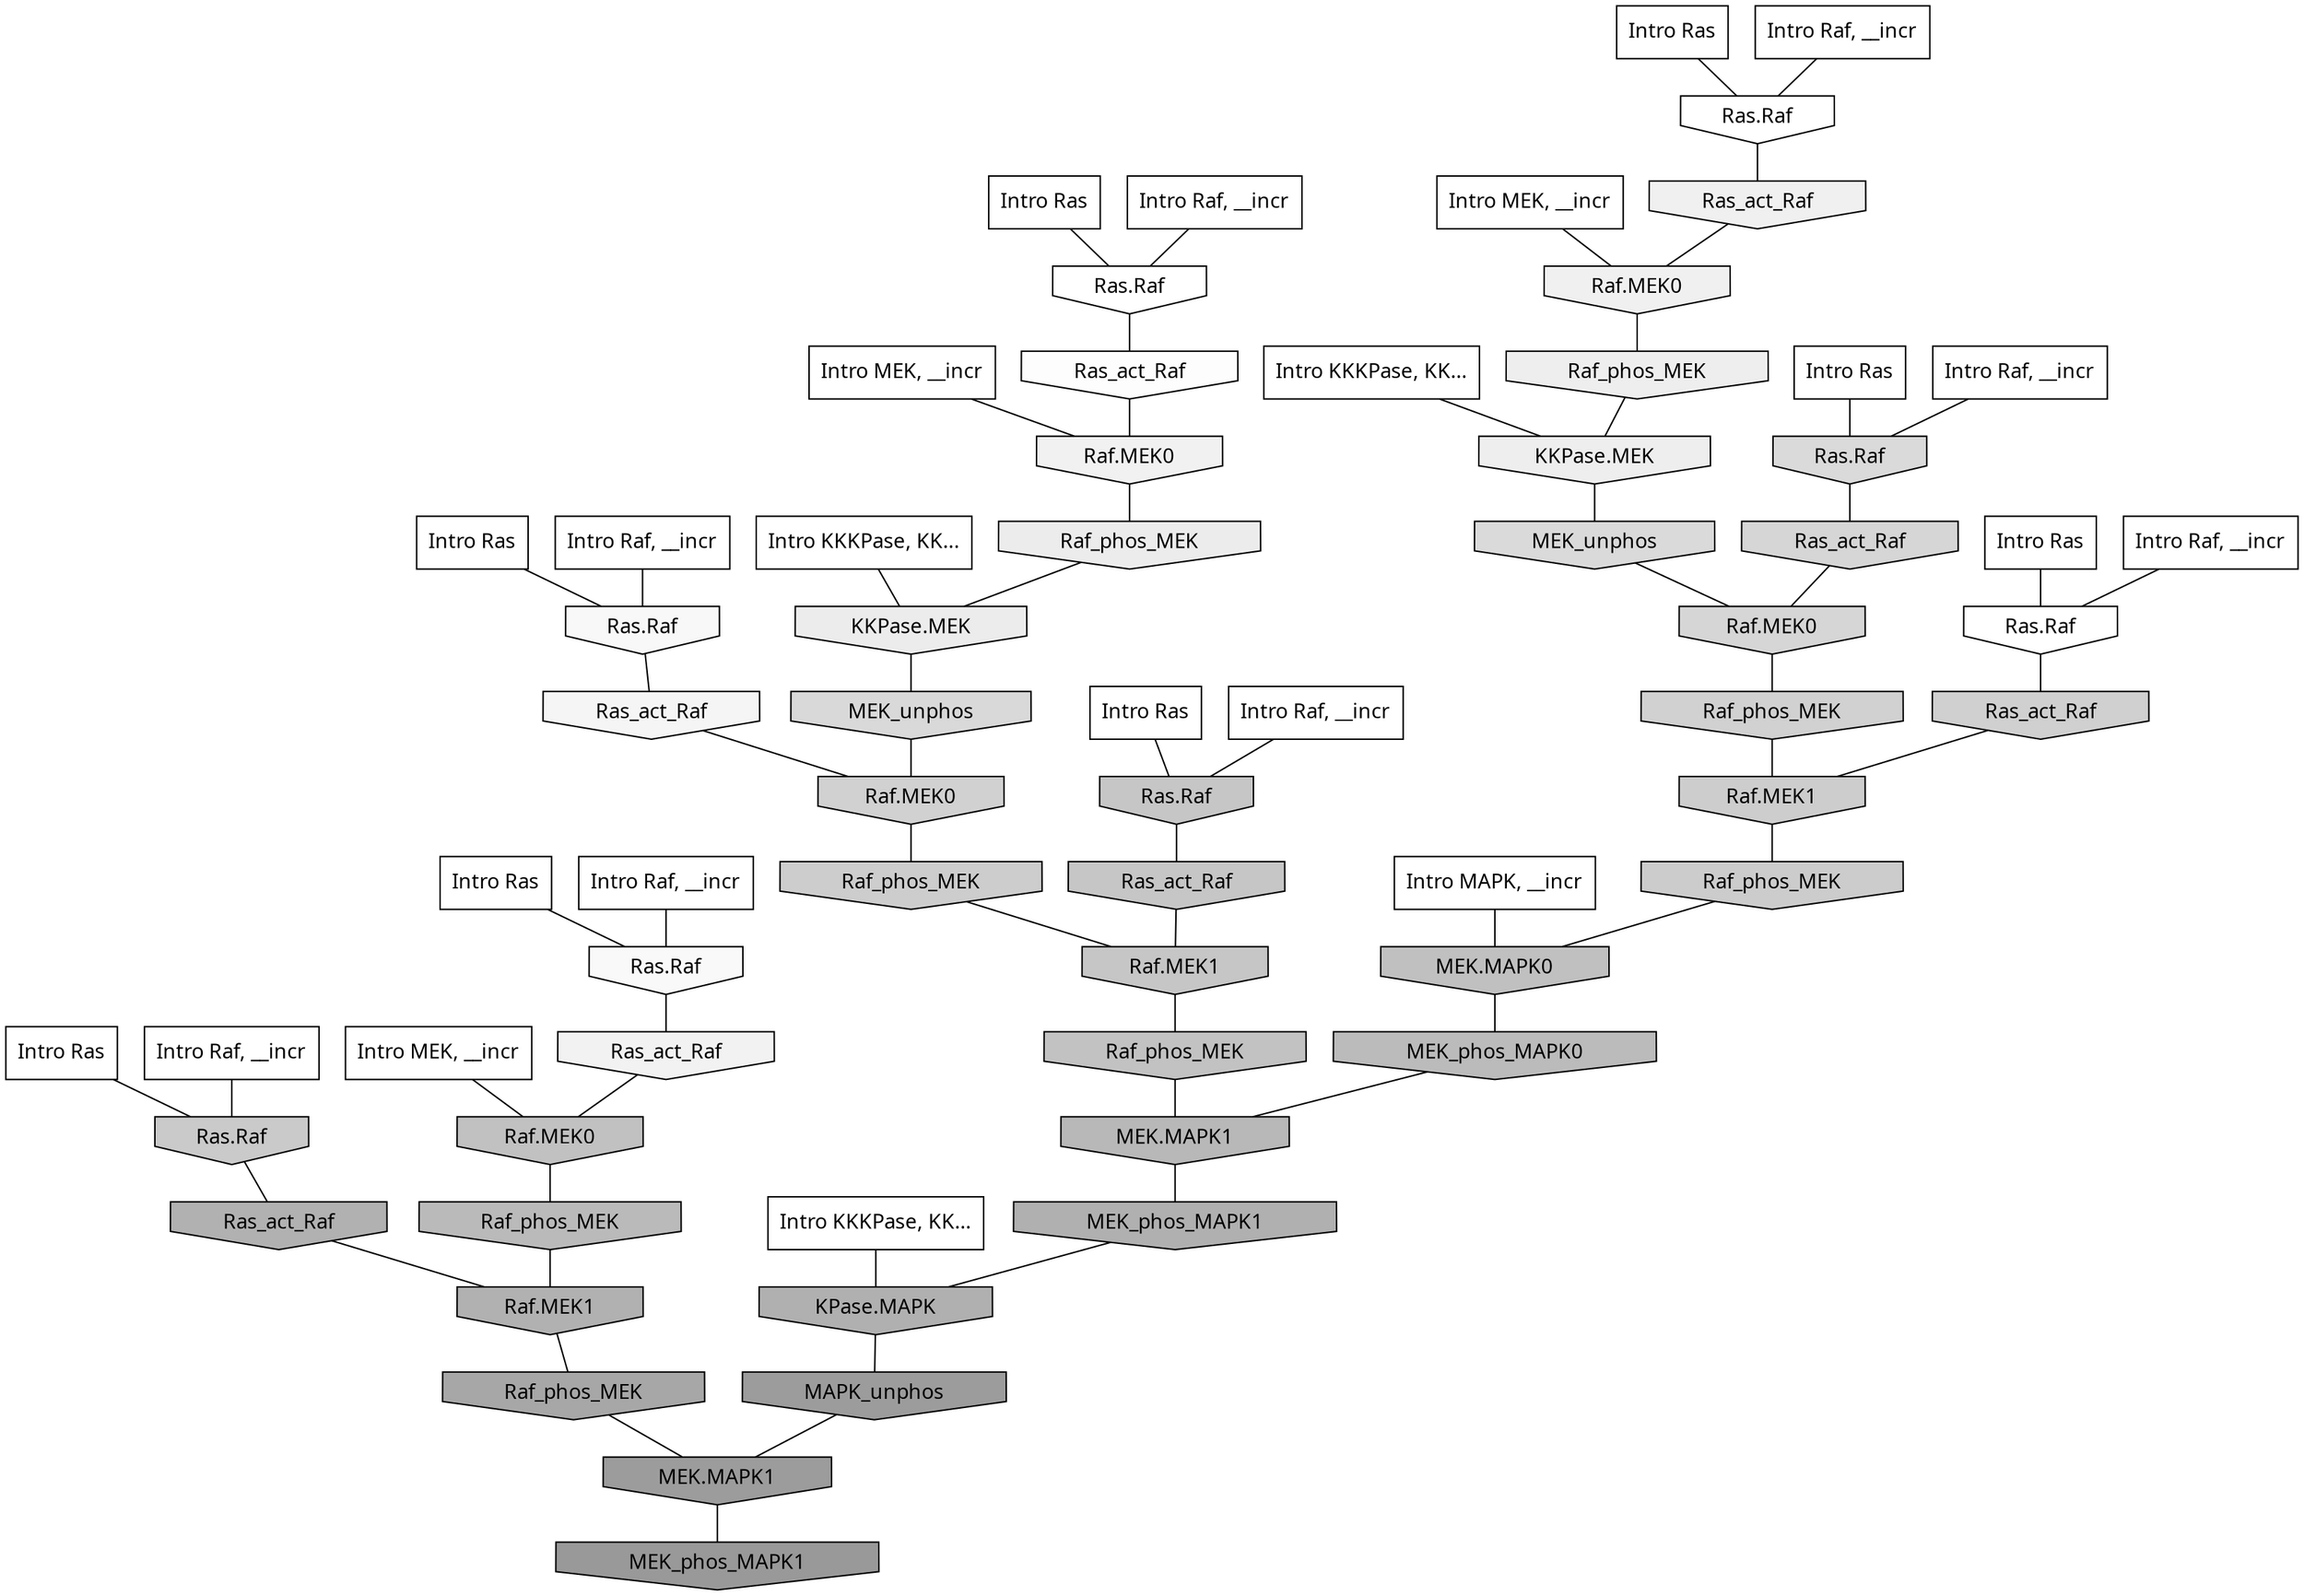 digraph G{
  rankdir="TB";
  ranksep=0.30;
  node [fontname="CMU Serif"];
  edge [fontname="CMU Serif"];
  
  0 [label="Intro Ras", shape=rectangle, style=filled, fillcolor="0.000 0.000 1.000"]
  
  2 [label="Intro Ras", shape=rectangle, style=filled, fillcolor="0.000 0.000 1.000"]
  
  5 [label="Intro Ras", shape=rectangle, style=filled, fillcolor="0.000 0.000 1.000"]
  
  24 [label="Intro Ras", shape=rectangle, style=filled, fillcolor="0.000 0.000 1.000"]
  
  75 [label="Intro Ras", shape=rectangle, style=filled, fillcolor="0.000 0.000 1.000"]
  
  79 [label="Intro Ras", shape=rectangle, style=filled, fillcolor="0.000 0.000 1.000"]
  
  87 [label="Intro Ras", shape=rectangle, style=filled, fillcolor="0.000 0.000 1.000"]
  
  95 [label="Intro Ras", shape=rectangle, style=filled, fillcolor="0.000 0.000 1.000"]
  
  158 [label="Intro Raf, __incr", shape=rectangle, style=filled, fillcolor="0.000 0.000 1.000"]
  
  189 [label="Intro Raf, __incr", shape=rectangle, style=filled, fillcolor="0.000 0.000 1.000"]
  
  277 [label="Intro Raf, __incr", shape=rectangle, style=filled, fillcolor="0.000 0.000 1.000"]
  
  411 [label="Intro Raf, __incr", shape=rectangle, style=filled, fillcolor="0.000 0.000 1.000"]
  
  445 [label="Intro Raf, __incr", shape=rectangle, style=filled, fillcolor="0.000 0.000 1.000"]
  
  449 [label="Intro Raf, __incr", shape=rectangle, style=filled, fillcolor="0.000 0.000 1.000"]
  
  682 [label="Intro Raf, __incr", shape=rectangle, style=filled, fillcolor="0.000 0.000 1.000"]
  
  842 [label="Intro Raf, __incr", shape=rectangle, style=filled, fillcolor="0.000 0.000 1.000"]
  
  1565 [label="Intro MEK, __incr", shape=rectangle, style=filled, fillcolor="0.000 0.000 1.000"]
  
  1610 [label="Intro MEK, __incr", shape=rectangle, style=filled, fillcolor="0.000 0.000 1.000"]
  
  1698 [label="Intro MEK, __incr", shape=rectangle, style=filled, fillcolor="0.000 0.000 1.000"]
  
  2189 [label="Intro MAPK, __incr", shape=rectangle, style=filled, fillcolor="0.000 0.000 1.000"]
  
  3158 [label="Intro KKKPase, KK...", shape=rectangle, style=filled, fillcolor="0.000 0.000 1.000"]
  
  3167 [label="Intro KKKPase, KK...", shape=rectangle, style=filled, fillcolor="0.000 0.000 1.000"]
  
  3192 [label="Intro KKKPase, KK...", shape=rectangle, style=filled, fillcolor="0.000 0.000 1.000"]
  
  3204 [label="Ras.Raf", shape=invhouse, style=filled, fillcolor="0.000 0.000 1.000"]
  
  3249 [label="Ras.Raf", shape=invhouse, style=filled, fillcolor="0.000 0.000 1.000"]
  
  3256 [label="Ras.Raf", shape=invhouse, style=filled, fillcolor="0.000 0.000 1.000"]
  
  3404 [label="Ras_act_Raf", shape=invhouse, style=filled, fillcolor="0.000 0.000 0.990"]
  
  3555 [label="Ras.Raf", shape=invhouse, style=filled, fillcolor="0.000 0.000 0.973"]
  
  3562 [label="Ras.Raf", shape=invhouse, style=filled, fillcolor="0.000 0.000 0.972"]
  
  3738 [label="Ras_act_Raf", shape=invhouse, style=filled, fillcolor="0.000 0.000 0.959"]
  
  3987 [label="Ras_act_Raf", shape=invhouse, style=filled, fillcolor="0.000 0.000 0.946"]
  
  4035 [label="Raf.MEK0", shape=invhouse, style=filled, fillcolor="0.000 0.000 0.944"]
  
  4109 [label="Ras_act_Raf", shape=invhouse, style=filled, fillcolor="0.000 0.000 0.940"]
  
  4111 [label="Raf.MEK0", shape=invhouse, style=filled, fillcolor="0.000 0.000 0.940"]
  
  4243 [label="Raf_phos_MEK", shape=invhouse, style=filled, fillcolor="0.000 0.000 0.933"]
  
  4297 [label="KKPase.MEK", shape=invhouse, style=filled, fillcolor="0.000 0.000 0.930"]
  
  4463 [label="Raf_phos_MEK", shape=invhouse, style=filled, fillcolor="0.000 0.000 0.922"]
  
  4481 [label="KKPase.MEK", shape=invhouse, style=filled, fillcolor="0.000 0.000 0.922"]
  
  6042 [label="MEK_unphos", shape=invhouse, style=filled, fillcolor="0.000 0.000 0.855"]
  
  6081 [label="Ras.Raf", shape=invhouse, style=filled, fillcolor="0.000 0.000 0.854"]
  
  6206 [label="MEK_unphos", shape=invhouse, style=filled, fillcolor="0.000 0.000 0.849"]
  
  6623 [label="Ras_act_Raf", shape=invhouse, style=filled, fillcolor="0.000 0.000 0.836"]
  
  6625 [label="Raf.MEK0", shape=invhouse, style=filled, fillcolor="0.000 0.000 0.836"]
  
  7265 [label="Raf.MEK0", shape=invhouse, style=filled, fillcolor="0.000 0.000 0.820"]
  
  7322 [label="Raf_phos_MEK", shape=invhouse, style=filled, fillcolor="0.000 0.000 0.819"]
  
  7417 [label="Ras_act_Raf", shape=invhouse, style=filled, fillcolor="0.000 0.000 0.816"]
  
  7968 [label="Raf.MEK1", shape=invhouse, style=filled, fillcolor="0.000 0.000 0.804"]
  
  8000 [label="Raf_phos_MEK", shape=invhouse, style=filled, fillcolor="0.000 0.000 0.803"]
  
  8251 [label="Raf_phos_MEK", shape=invhouse, style=filled, fillcolor="0.000 0.000 0.798"]
  
  8554 [label="Ras.Raf", shape=invhouse, style=filled, fillcolor="0.000 0.000 0.791"]
  
  9338 [label="Ras.Raf", shape=invhouse, style=filled, fillcolor="0.000 0.000 0.775"]
  
  9409 [label="Ras_act_Raf", shape=invhouse, style=filled, fillcolor="0.000 0.000 0.774"]
  
  9419 [label="Raf.MEK1", shape=invhouse, style=filled, fillcolor="0.000 0.000 0.774"]
  
  10339 [label="Raf_phos_MEK", shape=invhouse, style=filled, fillcolor="0.000 0.000 0.759"]
  
  10566 [label="Raf.MEK0", shape=invhouse, style=filled, fillcolor="0.000 0.000 0.756"]
  
  10878 [label="MEK.MAPK0", shape=invhouse, style=filled, fillcolor="0.000 0.000 0.751"]
  
  12174 [label="MEK_phos_MAPK0", shape=invhouse, style=filled, fillcolor="0.000 0.000 0.734"]
  
  12590 [label="Raf_phos_MEK", shape=invhouse, style=filled, fillcolor="0.000 0.000 0.729"]
  
  13255 [label="MEK.MAPK1", shape=invhouse, style=filled, fillcolor="0.000 0.000 0.721"]
  
  15727 [label="Ras_act_Raf", shape=invhouse, style=filled, fillcolor="0.000 0.000 0.694"]
  
  15745 [label="Raf.MEK1", shape=invhouse, style=filled, fillcolor="0.000 0.000 0.693"]
  
  15929 [label="MEK_phos_MAPK1", shape=invhouse, style=filled, fillcolor="0.000 0.000 0.691"]
  
  15988 [label="KPase.MAPK", shape=invhouse, style=filled, fillcolor="0.000 0.000 0.690"]
  
  17729 [label="Raf_phos_MEK", shape=invhouse, style=filled, fillcolor="0.000 0.000 0.654"]
  
  19088 [label="MAPK_unphos", shape=invhouse, style=filled, fillcolor="0.000 0.000 0.612"]
  
  19089 [label="MEK.MAPK1", shape=invhouse, style=filled, fillcolor="0.000 0.000 0.612"]
  
  19445 [label="MEK_phos_MAPK1", shape=invhouse, style=filled, fillcolor="0.000 0.000 0.600"]
  
  
  19089 -> 19445 [dir=none, color="0.000 0.000 0.000"] 
  19088 -> 19089 [dir=none, color="0.000 0.000 0.000"] 
  17729 -> 19089 [dir=none, color="0.000 0.000 0.000"] 
  15988 -> 19088 [dir=none, color="0.000 0.000 0.000"] 
  15929 -> 15988 [dir=none, color="0.000 0.000 0.000"] 
  15745 -> 17729 [dir=none, color="0.000 0.000 0.000"] 
  15727 -> 15745 [dir=none, color="0.000 0.000 0.000"] 
  13255 -> 15929 [dir=none, color="0.000 0.000 0.000"] 
  12590 -> 15745 [dir=none, color="0.000 0.000 0.000"] 
  12174 -> 13255 [dir=none, color="0.000 0.000 0.000"] 
  10878 -> 12174 [dir=none, color="0.000 0.000 0.000"] 
  10566 -> 12590 [dir=none, color="0.000 0.000 0.000"] 
  10339 -> 13255 [dir=none, color="0.000 0.000 0.000"] 
  9419 -> 10339 [dir=none, color="0.000 0.000 0.000"] 
  9409 -> 9419 [dir=none, color="0.000 0.000 0.000"] 
  9338 -> 9409 [dir=none, color="0.000 0.000 0.000"] 
  8554 -> 15727 [dir=none, color="0.000 0.000 0.000"] 
  8251 -> 10878 [dir=none, color="0.000 0.000 0.000"] 
  8000 -> 9419 [dir=none, color="0.000 0.000 0.000"] 
  7968 -> 8251 [dir=none, color="0.000 0.000 0.000"] 
  7417 -> 7968 [dir=none, color="0.000 0.000 0.000"] 
  7322 -> 7968 [dir=none, color="0.000 0.000 0.000"] 
  7265 -> 8000 [dir=none, color="0.000 0.000 0.000"] 
  6625 -> 7322 [dir=none, color="0.000 0.000 0.000"] 
  6623 -> 6625 [dir=none, color="0.000 0.000 0.000"] 
  6206 -> 7265 [dir=none, color="0.000 0.000 0.000"] 
  6081 -> 6623 [dir=none, color="0.000 0.000 0.000"] 
  6042 -> 6625 [dir=none, color="0.000 0.000 0.000"] 
  4481 -> 6206 [dir=none, color="0.000 0.000 0.000"] 
  4463 -> 4481 [dir=none, color="0.000 0.000 0.000"] 
  4297 -> 6042 [dir=none, color="0.000 0.000 0.000"] 
  4243 -> 4297 [dir=none, color="0.000 0.000 0.000"] 
  4111 -> 4243 [dir=none, color="0.000 0.000 0.000"] 
  4109 -> 4111 [dir=none, color="0.000 0.000 0.000"] 
  4035 -> 4463 [dir=none, color="0.000 0.000 0.000"] 
  3987 -> 10566 [dir=none, color="0.000 0.000 0.000"] 
  3738 -> 7265 [dir=none, color="0.000 0.000 0.000"] 
  3562 -> 3738 [dir=none, color="0.000 0.000 0.000"] 
  3555 -> 3987 [dir=none, color="0.000 0.000 0.000"] 
  3404 -> 4035 [dir=none, color="0.000 0.000 0.000"] 
  3256 -> 3404 [dir=none, color="0.000 0.000 0.000"] 
  3249 -> 7417 [dir=none, color="0.000 0.000 0.000"] 
  3204 -> 4109 [dir=none, color="0.000 0.000 0.000"] 
  3192 -> 4481 [dir=none, color="0.000 0.000 0.000"] 
  3167 -> 4297 [dir=none, color="0.000 0.000 0.000"] 
  3158 -> 15988 [dir=none, color="0.000 0.000 0.000"] 
  2189 -> 10878 [dir=none, color="0.000 0.000 0.000"] 
  1698 -> 4035 [dir=none, color="0.000 0.000 0.000"] 
  1610 -> 4111 [dir=none, color="0.000 0.000 0.000"] 
  1565 -> 10566 [dir=none, color="0.000 0.000 0.000"] 
  842 -> 3249 [dir=none, color="0.000 0.000 0.000"] 
  682 -> 6081 [dir=none, color="0.000 0.000 0.000"] 
  449 -> 9338 [dir=none, color="0.000 0.000 0.000"] 
  445 -> 3555 [dir=none, color="0.000 0.000 0.000"] 
  411 -> 3562 [dir=none, color="0.000 0.000 0.000"] 
  277 -> 3256 [dir=none, color="0.000 0.000 0.000"] 
  189 -> 8554 [dir=none, color="0.000 0.000 0.000"] 
  158 -> 3204 [dir=none, color="0.000 0.000 0.000"] 
  95 -> 3249 [dir=none, color="0.000 0.000 0.000"] 
  87 -> 3555 [dir=none, color="0.000 0.000 0.000"] 
  79 -> 6081 [dir=none, color="0.000 0.000 0.000"] 
  75 -> 3204 [dir=none, color="0.000 0.000 0.000"] 
  24 -> 3256 [dir=none, color="0.000 0.000 0.000"] 
  5 -> 9338 [dir=none, color="0.000 0.000 0.000"] 
  2 -> 3562 [dir=none, color="0.000 0.000 0.000"] 
  0 -> 8554 [dir=none, color="0.000 0.000 0.000"] 
  
  }
